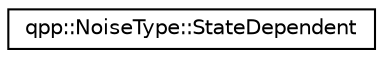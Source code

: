 digraph "Graphical Class Hierarchy"
{
  edge [fontname="Helvetica",fontsize="10",labelfontname="Helvetica",labelfontsize="10"];
  node [fontname="Helvetica",fontsize="10",shape=record];
  rankdir="LR";
  Node0 [label="qpp::NoiseType::StateDependent",height=0.2,width=0.4,color="black", fillcolor="white", style="filled",URL="$classqpp_1_1_noise_type_1_1_state_dependent.html",tooltip="Template tag, used whenever the noise is state-dependent. "];
}

